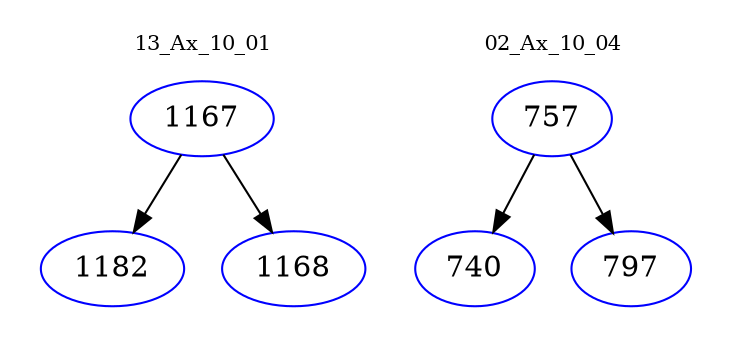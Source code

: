 digraph{
subgraph cluster_0 {
color = white
label = "13_Ax_10_01";
fontsize=10;
T0_1167 [label="1167", color="blue"]
T0_1167 -> T0_1182 [color="black"]
T0_1182 [label="1182", color="blue"]
T0_1167 -> T0_1168 [color="black"]
T0_1168 [label="1168", color="blue"]
}
subgraph cluster_1 {
color = white
label = "02_Ax_10_04";
fontsize=10;
T1_757 [label="757", color="blue"]
T1_757 -> T1_740 [color="black"]
T1_740 [label="740", color="blue"]
T1_757 -> T1_797 [color="black"]
T1_797 [label="797", color="blue"]
}
}
